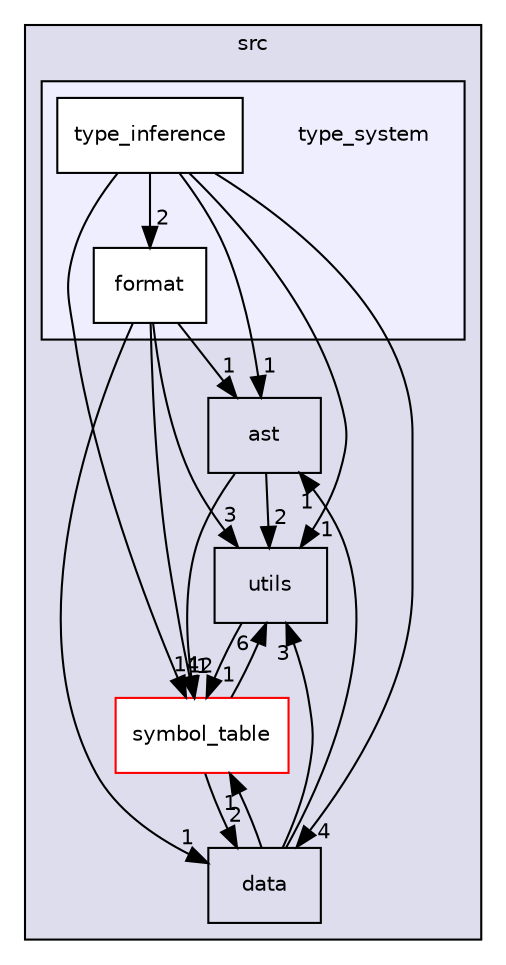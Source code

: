 digraph "src/type_system" {
  compound=true
  node [ fontsize="10", fontname="Helvetica"];
  edge [ labelfontsize="10", labelfontname="Helvetica"];
  subgraph clusterdir_68267d1309a1af8e8297ef4c3efbcdba {
    graph [ bgcolor="#ddddee", pencolor="black", label="src" fontname="Helvetica", fontsize="10", URL="dir_68267d1309a1af8e8297ef4c3efbcdba.html"]
  dir_203e5988f1ed315d29383d699972de6f [shape=box label="ast" URL="dir_203e5988f1ed315d29383d699972de6f.html"];
  dir_313caf1132e152dd9b58bea13a4052ca [shape=box label="utils" URL="dir_313caf1132e152dd9b58bea13a4052ca.html"];
  dir_c1be8d27e7f84178e95f152701110b19 [shape=box label="data" URL="dir_c1be8d27e7f84178e95f152701110b19.html"];
  dir_ee2e78e09e3523a3dc72b1c19f9afb8f [shape=box label="symbol_table" fillcolor="white" style="filled" color="red" URL="dir_ee2e78e09e3523a3dc72b1c19f9afb8f.html"];
  subgraph clusterdir_5366418984bbb764c0ee8ec3b27cf2cb {
    graph [ bgcolor="#eeeeff", pencolor="black", label="" URL="dir_5366418984bbb764c0ee8ec3b27cf2cb.html"];
    dir_5366418984bbb764c0ee8ec3b27cf2cb [shape=plaintext label="type_system"];
  dir_944566c8c1ba7364b1c356cd481a7b00 [shape=box label="format" fillcolor="white" style="filled" URL="dir_944566c8c1ba7364b1c356cd481a7b00.html"];
  dir_4d5e2ab31ce0bf7592583ad7706476df [shape=box label="type_inference" fillcolor="white" style="filled" URL="dir_4d5e2ab31ce0bf7592583ad7706476df.html"];
  }
  }
  dir_4d5e2ab31ce0bf7592583ad7706476df->dir_203e5988f1ed315d29383d699972de6f [headlabel="1", labeldistance=1.5 headhref="dir_000022_000001.html"];
  dir_4d5e2ab31ce0bf7592583ad7706476df->dir_313caf1132e152dd9b58bea13a4052ca [headlabel="1", labeldistance=1.5 headhref="dir_000022_000023.html"];
  dir_4d5e2ab31ce0bf7592583ad7706476df->dir_944566c8c1ba7364b1c356cd481a7b00 [headlabel="2", labeldistance=1.5 headhref="dir_000022_000021.html"];
  dir_4d5e2ab31ce0bf7592583ad7706476df->dir_c1be8d27e7f84178e95f152701110b19 [headlabel="4", labeldistance=1.5 headhref="dir_000022_000002.html"];
  dir_4d5e2ab31ce0bf7592583ad7706476df->dir_ee2e78e09e3523a3dc72b1c19f9afb8f [headlabel="14", labeldistance=1.5 headhref="dir_000022_000014.html"];
  dir_203e5988f1ed315d29383d699972de6f->dir_313caf1132e152dd9b58bea13a4052ca [headlabel="2", labeldistance=1.5 headhref="dir_000001_000023.html"];
  dir_203e5988f1ed315d29383d699972de6f->dir_ee2e78e09e3523a3dc72b1c19f9afb8f [headlabel="1", labeldistance=1.5 headhref="dir_000001_000014.html"];
  dir_c1be8d27e7f84178e95f152701110b19->dir_203e5988f1ed315d29383d699972de6f [headlabel="1", labeldistance=1.5 headhref="dir_000002_000001.html"];
  dir_c1be8d27e7f84178e95f152701110b19->dir_313caf1132e152dd9b58bea13a4052ca [headlabel="3", labeldistance=1.5 headhref="dir_000002_000023.html"];
  dir_c1be8d27e7f84178e95f152701110b19->dir_ee2e78e09e3523a3dc72b1c19f9afb8f [headlabel="1", labeldistance=1.5 headhref="dir_000002_000014.html"];
  dir_944566c8c1ba7364b1c356cd481a7b00->dir_203e5988f1ed315d29383d699972de6f [headlabel="1", labeldistance=1.5 headhref="dir_000021_000001.html"];
  dir_944566c8c1ba7364b1c356cd481a7b00->dir_313caf1132e152dd9b58bea13a4052ca [headlabel="3", labeldistance=1.5 headhref="dir_000021_000023.html"];
  dir_944566c8c1ba7364b1c356cd481a7b00->dir_c1be8d27e7f84178e95f152701110b19 [headlabel="1", labeldistance=1.5 headhref="dir_000021_000002.html"];
  dir_944566c8c1ba7364b1c356cd481a7b00->dir_ee2e78e09e3523a3dc72b1c19f9afb8f [headlabel="12", labeldistance=1.5 headhref="dir_000021_000014.html"];
  dir_ee2e78e09e3523a3dc72b1c19f9afb8f->dir_313caf1132e152dd9b58bea13a4052ca [headlabel="6", labeldistance=1.5 headhref="dir_000014_000023.html"];
  dir_ee2e78e09e3523a3dc72b1c19f9afb8f->dir_c1be8d27e7f84178e95f152701110b19 [headlabel="2", labeldistance=1.5 headhref="dir_000014_000002.html"];
  dir_313caf1132e152dd9b58bea13a4052ca->dir_ee2e78e09e3523a3dc72b1c19f9afb8f [headlabel="1", labeldistance=1.5 headhref="dir_000023_000014.html"];
}
